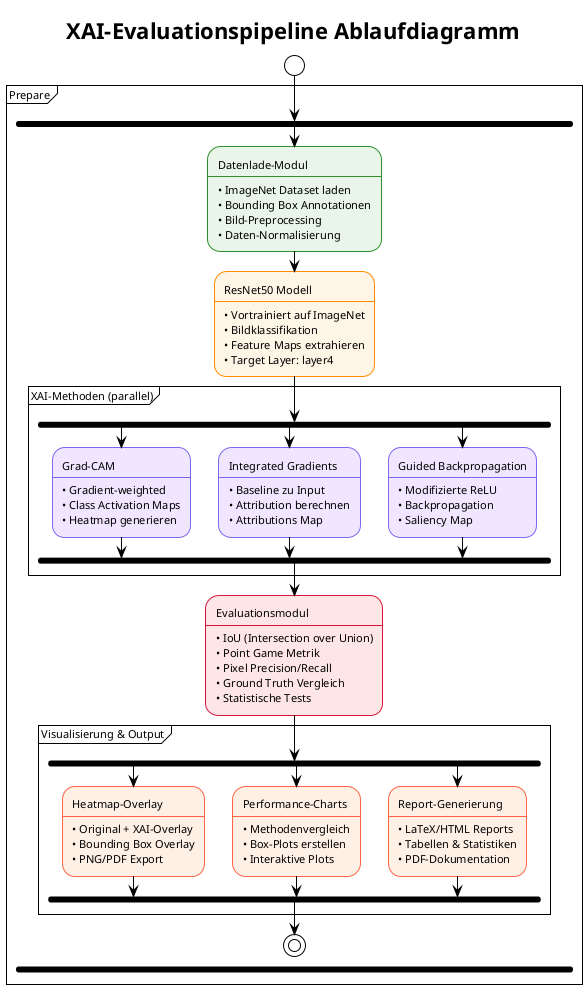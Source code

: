 @startuml XAI_Evaluation_Pipeline
!theme plain
skinparam backgroundColor #FFFFFF
skinparam defaultFontName Arial
skinparam defaultFontSize 11

title XAI-Evaluationspipeline Ablaufdiagramm

' Define colors for different module types
skinparam activity {
  BackgroundColor<<Data>> #E8F5E8
  BorderColor<<Data>> #2D8F2D
  BackgroundColor<<Model>> #FFF5E6
  BorderColor<<Model>> #FF8C00
  BackgroundColor<<XAI>> #F0E6FF
  BorderColor<<XAI>> #7B68EE
  BackgroundColor<<Eval>> #FFE6E6
  BorderColor<<Eval>> #DC143C
  BackgroundColor<<Viz>> #FFF0E6
  BorderColor<<Viz>> #FF6347
  BackgroundColor<<Process>> #F0F8FF
  BorderColor<<Process>> #2C5AA0
}

start
 partition "Prepare"
    fork
    :Datenlade-Modul
    ----
    • ImageNet Dataset laden
    • Bounding Box Annotationen
    • Bild-Preprocessing
    • Daten-Normalisierung;<<Data>>
    :ResNet50 Modell
    ----
    • Vortrainiert auf ImageNet
    • Bildklassifikation
    • Feature Maps extrahieren
    • Target Layer: layer4;<<Model>>

partition "XAI-Methoden (parallel)" {
  fork
    :Grad-CAM
    ----
    • Gradient-weighted
    • Class Activation Maps
    • Heatmap generieren;<<XAI>>
  fork again
    :Integrated Gradients
    ----
    • Baseline zu Input
    • Attribution berechnen
    • Attributions Map;<<XAI>>
  fork again
    :Guided Backpropagation
    ----
    • Modifizierte ReLU
    • Backpropagation
    • Saliency Map;<<XAI>>
  end fork
}

:Evaluationsmodul
----
• IoU (Intersection over Union)
• Point Game Metrik
• Pixel Precision/Recall
• Ground Truth Vergleich
• Statistische Tests;<<Eval>>

partition "Visualisierung & Output" {
  fork
    :Heatmap-Overlay
    ----
    • Original + XAI-Overlay
    • Bounding Box Overlay
    • PNG/PDF Export;<<Viz>>
  fork again
    :Performance-Charts
    ----
    • Methodenvergleich
    • Box-Plots erstellen
    • Interaktive Plots;<<Viz>>
  fork again
    :Report-Generierung
    ----
    • LaTeX/HTML Reports
    • Tabellen & Statistiken
    • PDF-Dokumentation;<<Viz>>
  end fork
}

stop

@enduml
